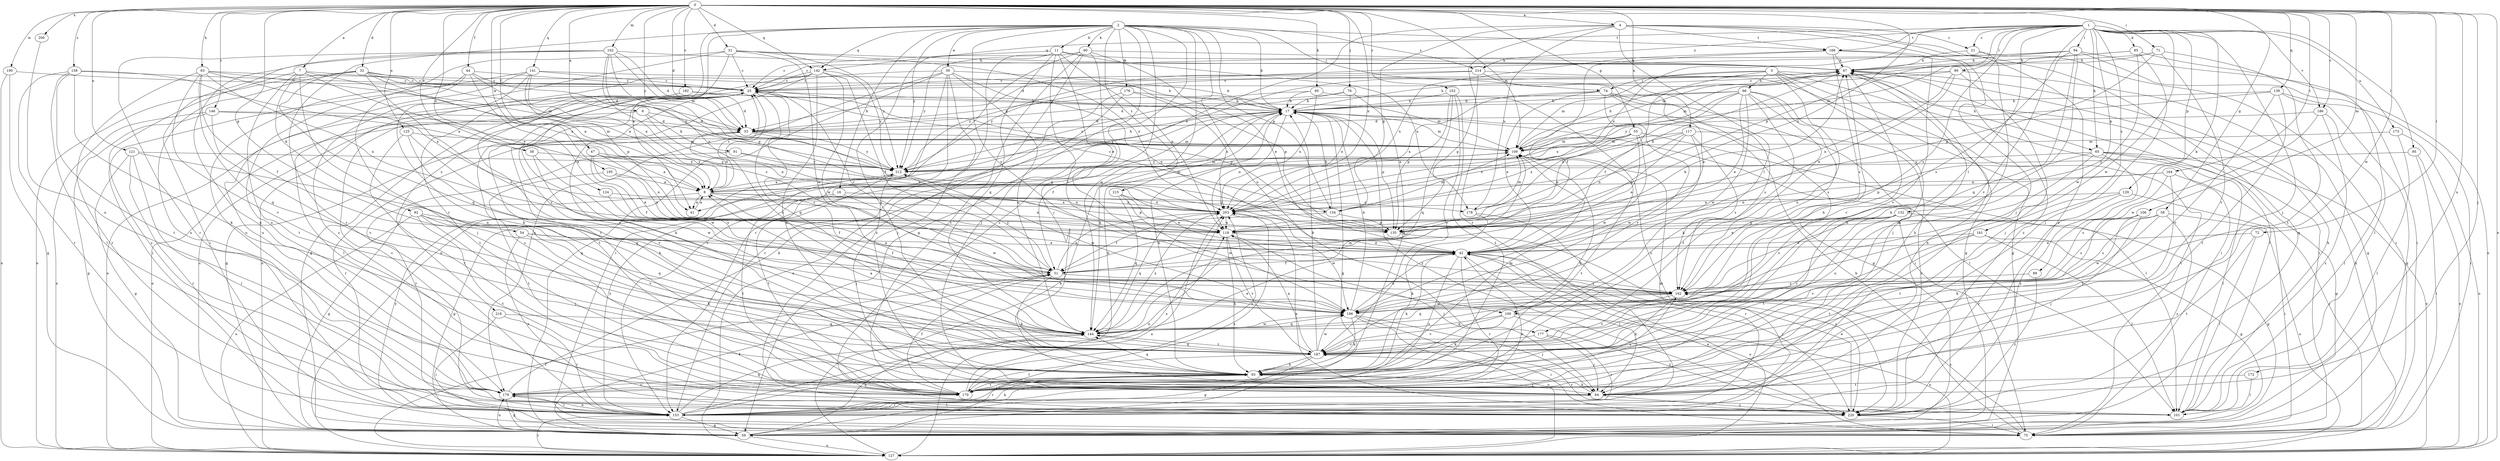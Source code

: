 strict digraph  {
0;
1;
2;
3;
4;
6;
7;
8;
11;
16;
17;
21;
25;
31;
32;
33;
38;
39;
41;
42;
44;
47;
51;
54;
55;
58;
59;
60;
63;
65;
66;
67;
71;
72;
74;
75;
76;
84;
85;
89;
90;
91;
92;
93;
94;
95;
99;
100;
101;
102;
106;
109;
117;
118;
121;
124;
125;
127;
129;
132;
134;
135;
139;
141;
142;
144;
146;
152;
153;
158;
161;
162;
164;
168;
170;
172;
173;
176;
177;
178;
179;
182;
186;
187;
190;
195;
196;
200;
203;
212;
214;
215;
216;
220;
0 -> 4  [label=a];
0 -> 6  [label=a];
0 -> 7  [label=a];
0 -> 31  [label=d];
0 -> 32  [label=d];
0 -> 33  [label=d];
0 -> 38  [label=e];
0 -> 44  [label=f];
0 -> 47  [label=f];
0 -> 54  [label=g];
0 -> 55  [label=g];
0 -> 58  [label=g];
0 -> 60  [label=h];
0 -> 63  [label=h];
0 -> 71  [label=i];
0 -> 72  [label=i];
0 -> 76  [label=j];
0 -> 84  [label=j];
0 -> 102  [label=m];
0 -> 106  [label=m];
0 -> 109  [label=m];
0 -> 117  [label=n];
0 -> 118  [label=n];
0 -> 121  [label=o];
0 -> 124  [label=o];
0 -> 125  [label=o];
0 -> 127  [label=o];
0 -> 139  [label=q];
0 -> 141  [label=q];
0 -> 142  [label=q];
0 -> 146  [label=r];
0 -> 152  [label=r];
0 -> 158  [label=s];
0 -> 164  [label=t];
0 -> 172  [label=u];
0 -> 182  [label=v];
0 -> 186  [label=v];
0 -> 190  [label=w];
0 -> 195  [label=w];
0 -> 196  [label=w];
0 -> 200  [label=x];
0 -> 203  [label=x];
0 -> 212  [label=y];
1 -> 21  [label=c];
1 -> 65  [label=h];
1 -> 84  [label=j];
1 -> 85  [label=k];
1 -> 89  [label=k];
1 -> 94  [label=l];
1 -> 95  [label=l];
1 -> 99  [label=l];
1 -> 100  [label=l];
1 -> 129  [label=p];
1 -> 132  [label=p];
1 -> 134  [label=p];
1 -> 142  [label=q];
1 -> 161  [label=s];
1 -> 162  [label=s];
1 -> 168  [label=t];
1 -> 173  [label=u];
1 -> 186  [label=v];
1 -> 187  [label=v];
1 -> 196  [label=w];
1 -> 203  [label=x];
1 -> 214  [label=z];
2 -> 11  [label=b];
2 -> 16  [label=b];
2 -> 17  [label=b];
2 -> 39  [label=e];
2 -> 41  [label=e];
2 -> 59  [label=g];
2 -> 74  [label=i];
2 -> 84  [label=j];
2 -> 90  [label=k];
2 -> 134  [label=p];
2 -> 142  [label=q];
2 -> 144  [label=q];
2 -> 153  [label=r];
2 -> 162  [label=s];
2 -> 168  [label=t];
2 -> 176  [label=u];
2 -> 177  [label=u];
2 -> 212  [label=y];
2 -> 214  [label=z];
2 -> 215  [label=z];
2 -> 216  [label=z];
2 -> 220  [label=z];
3 -> 51  [label=f];
3 -> 59  [label=g];
3 -> 65  [label=h];
3 -> 66  [label=h];
3 -> 74  [label=i];
3 -> 75  [label=i];
3 -> 84  [label=j];
3 -> 109  [label=m];
3 -> 177  [label=u];
4 -> 21  [label=c];
4 -> 41  [label=e];
4 -> 59  [label=g];
4 -> 84  [label=j];
4 -> 100  [label=l];
4 -> 134  [label=p];
4 -> 153  [label=r];
4 -> 168  [label=t];
4 -> 178  [label=u];
4 -> 220  [label=z];
6 -> 33  [label=d];
6 -> 91  [label=k];
6 -> 118  [label=n];
6 -> 127  [label=o];
7 -> 8  [label=a];
7 -> 25  [label=c];
7 -> 41  [label=e];
7 -> 75  [label=i];
7 -> 92  [label=k];
7 -> 170  [label=t];
7 -> 187  [label=v];
8 -> 25  [label=c];
8 -> 33  [label=d];
8 -> 41  [label=e];
8 -> 59  [label=g];
8 -> 67  [label=h];
8 -> 109  [label=m];
8 -> 118  [label=n];
8 -> 134  [label=p];
8 -> 135  [label=p];
8 -> 178  [label=u];
8 -> 203  [label=x];
11 -> 25  [label=c];
11 -> 42  [label=e];
11 -> 67  [label=h];
11 -> 100  [label=l];
11 -> 118  [label=n];
11 -> 144  [label=q];
11 -> 178  [label=u];
11 -> 187  [label=v];
11 -> 212  [label=y];
16 -> 59  [label=g];
16 -> 170  [label=t];
16 -> 196  [label=w];
16 -> 203  [label=x];
17 -> 33  [label=d];
17 -> 51  [label=f];
17 -> 59  [label=g];
17 -> 67  [label=h];
17 -> 101  [label=l];
17 -> 109  [label=m];
17 -> 118  [label=n];
17 -> 135  [label=p];
17 -> 144  [label=q];
17 -> 212  [label=y];
17 -> 220  [label=z];
21 -> 67  [label=h];
21 -> 75  [label=i];
21 -> 179  [label=u];
25 -> 17  [label=b];
25 -> 59  [label=g];
25 -> 93  [label=k];
25 -> 127  [label=o];
25 -> 135  [label=p];
25 -> 144  [label=q];
25 -> 170  [label=t];
31 -> 25  [label=c];
31 -> 67  [label=h];
31 -> 179  [label=u];
31 -> 187  [label=v];
31 -> 196  [label=w];
31 -> 203  [label=x];
31 -> 212  [label=y];
31 -> 220  [label=z];
32 -> 8  [label=a];
32 -> 17  [label=b];
32 -> 25  [label=c];
32 -> 33  [label=d];
32 -> 127  [label=o];
32 -> 144  [label=q];
32 -> 162  [label=s];
32 -> 179  [label=u];
33 -> 109  [label=m];
33 -> 135  [label=p];
33 -> 153  [label=r];
33 -> 196  [label=w];
33 -> 212  [label=y];
38 -> 162  [label=s];
38 -> 196  [label=w];
38 -> 212  [label=y];
39 -> 25  [label=c];
39 -> 42  [label=e];
39 -> 59  [label=g];
39 -> 75  [label=i];
39 -> 84  [label=j];
39 -> 135  [label=p];
39 -> 144  [label=q];
39 -> 153  [label=r];
39 -> 179  [label=u];
41 -> 8  [label=a];
42 -> 51  [label=f];
42 -> 84  [label=j];
42 -> 93  [label=k];
42 -> 127  [label=o];
42 -> 153  [label=r];
42 -> 179  [label=u];
42 -> 220  [label=z];
44 -> 8  [label=a];
44 -> 25  [label=c];
44 -> 42  [label=e];
44 -> 84  [label=j];
44 -> 179  [label=u];
44 -> 212  [label=y];
47 -> 8  [label=a];
47 -> 42  [label=e];
47 -> 51  [label=f];
47 -> 118  [label=n];
47 -> 212  [label=y];
51 -> 25  [label=c];
51 -> 67  [label=h];
51 -> 93  [label=k];
51 -> 162  [label=s];
51 -> 203  [label=x];
51 -> 212  [label=y];
54 -> 42  [label=e];
54 -> 51  [label=f];
54 -> 93  [label=k];
54 -> 220  [label=z];
55 -> 8  [label=a];
55 -> 42  [label=e];
55 -> 101  [label=l];
55 -> 109  [label=m];
55 -> 135  [label=p];
55 -> 196  [label=w];
55 -> 203  [label=x];
58 -> 93  [label=k];
58 -> 118  [label=n];
58 -> 127  [label=o];
58 -> 162  [label=s];
58 -> 220  [label=z];
59 -> 25  [label=c];
59 -> 51  [label=f];
59 -> 127  [label=o];
59 -> 144  [label=q];
59 -> 179  [label=u];
59 -> 203  [label=x];
60 -> 17  [label=b];
60 -> 203  [label=x];
60 -> 212  [label=y];
60 -> 220  [label=z];
63 -> 25  [label=c];
63 -> 51  [label=f];
63 -> 109  [label=m];
63 -> 118  [label=n];
63 -> 144  [label=q];
63 -> 153  [label=r];
63 -> 187  [label=v];
63 -> 203  [label=x];
65 -> 59  [label=g];
65 -> 101  [label=l];
65 -> 127  [label=o];
65 -> 135  [label=p];
65 -> 179  [label=u];
65 -> 212  [label=y];
65 -> 220  [label=z];
66 -> 17  [label=b];
66 -> 33  [label=d];
66 -> 42  [label=e];
66 -> 75  [label=i];
66 -> 93  [label=k];
66 -> 118  [label=n];
66 -> 162  [label=s];
66 -> 170  [label=t];
66 -> 196  [label=w];
66 -> 203  [label=x];
67 -> 25  [label=c];
67 -> 75  [label=i];
67 -> 101  [label=l];
67 -> 187  [label=v];
67 -> 212  [label=y];
71 -> 67  [label=h];
71 -> 109  [label=m];
71 -> 135  [label=p];
71 -> 170  [label=t];
71 -> 187  [label=v];
72 -> 42  [label=e];
72 -> 101  [label=l];
72 -> 170  [label=t];
74 -> 17  [label=b];
74 -> 42  [label=e];
74 -> 59  [label=g];
74 -> 75  [label=i];
74 -> 162  [label=s];
74 -> 187  [label=v];
74 -> 203  [label=x];
75 -> 17  [label=b];
75 -> 42  [label=e];
75 -> 162  [label=s];
75 -> 212  [label=y];
76 -> 17  [label=b];
76 -> 33  [label=d];
76 -> 93  [label=k];
76 -> 203  [label=x];
84 -> 67  [label=h];
84 -> 93  [label=k];
84 -> 153  [label=r];
84 -> 220  [label=z];
85 -> 67  [label=h];
85 -> 84  [label=j];
85 -> 101  [label=l];
85 -> 109  [label=m];
85 -> 196  [label=w];
89 -> 162  [label=s];
89 -> 220  [label=z];
90 -> 42  [label=e];
90 -> 67  [label=h];
90 -> 84  [label=j];
90 -> 127  [label=o];
90 -> 153  [label=r];
90 -> 170  [label=t];
90 -> 220  [label=z];
91 -> 153  [label=r];
91 -> 203  [label=x];
91 -> 212  [label=y];
92 -> 84  [label=j];
92 -> 118  [label=n];
92 -> 127  [label=o];
92 -> 144  [label=q];
92 -> 170  [label=t];
92 -> 187  [label=v];
93 -> 17  [label=b];
93 -> 84  [label=j];
93 -> 109  [label=m];
93 -> 144  [label=q];
93 -> 153  [label=r];
93 -> 170  [label=t];
93 -> 179  [label=u];
94 -> 25  [label=c];
94 -> 33  [label=d];
94 -> 67  [label=h];
94 -> 75  [label=i];
94 -> 93  [label=k];
94 -> 127  [label=o];
94 -> 144  [label=q];
94 -> 162  [label=s];
95 -> 75  [label=i];
95 -> 127  [label=o];
95 -> 212  [label=y];
99 -> 25  [label=c];
99 -> 42  [label=e];
99 -> 59  [label=g];
99 -> 84  [label=j];
99 -> 109  [label=m];
99 -> 118  [label=n];
100 -> 93  [label=k];
100 -> 127  [label=o];
100 -> 144  [label=q];
100 -> 187  [label=v];
100 -> 220  [label=z];
101 -> 67  [label=h];
101 -> 187  [label=v];
102 -> 33  [label=d];
102 -> 67  [label=h];
102 -> 75  [label=i];
102 -> 109  [label=m];
102 -> 118  [label=n];
102 -> 135  [label=p];
102 -> 153  [label=r];
102 -> 162  [label=s];
102 -> 179  [label=u];
106 -> 84  [label=j];
106 -> 118  [label=n];
106 -> 162  [label=s];
106 -> 196  [label=w];
109 -> 67  [label=h];
109 -> 93  [label=k];
109 -> 170  [label=t];
109 -> 212  [label=y];
117 -> 109  [label=m];
117 -> 118  [label=n];
117 -> 135  [label=p];
117 -> 162  [label=s];
117 -> 196  [label=w];
117 -> 203  [label=x];
117 -> 220  [label=z];
118 -> 42  [label=e];
118 -> 84  [label=j];
118 -> 93  [label=k];
118 -> 187  [label=v];
121 -> 59  [label=g];
121 -> 101  [label=l];
121 -> 144  [label=q];
121 -> 153  [label=r];
121 -> 212  [label=y];
124 -> 51  [label=f];
124 -> 203  [label=x];
125 -> 93  [label=k];
125 -> 109  [label=m];
125 -> 170  [label=t];
125 -> 187  [label=v];
127 -> 17  [label=b];
127 -> 51  [label=f];
127 -> 67  [label=h];
127 -> 153  [label=r];
127 -> 203  [label=x];
129 -> 75  [label=i];
129 -> 153  [label=r];
129 -> 170  [label=t];
129 -> 203  [label=x];
132 -> 42  [label=e];
132 -> 59  [label=g];
132 -> 135  [label=p];
132 -> 162  [label=s];
132 -> 170  [label=t];
132 -> 187  [label=v];
134 -> 17  [label=b];
134 -> 25  [label=c];
134 -> 51  [label=f];
134 -> 109  [label=m];
134 -> 135  [label=p];
135 -> 220  [label=z];
139 -> 17  [label=b];
139 -> 59  [label=g];
139 -> 75  [label=i];
139 -> 170  [label=t];
139 -> 187  [label=v];
139 -> 212  [label=y];
141 -> 8  [label=a];
141 -> 17  [label=b];
141 -> 25  [label=c];
141 -> 93  [label=k];
141 -> 135  [label=p];
141 -> 179  [label=u];
141 -> 220  [label=z];
142 -> 25  [label=c];
142 -> 51  [label=f];
142 -> 59  [label=g];
142 -> 93  [label=k];
142 -> 127  [label=o];
142 -> 170  [label=t];
142 -> 196  [label=w];
142 -> 212  [label=y];
144 -> 25  [label=c];
144 -> 42  [label=e];
144 -> 109  [label=m];
144 -> 187  [label=v];
144 -> 196  [label=w];
144 -> 203  [label=x];
146 -> 33  [label=d];
146 -> 59  [label=g];
146 -> 109  [label=m];
146 -> 127  [label=o];
146 -> 187  [label=v];
152 -> 17  [label=b];
152 -> 135  [label=p];
152 -> 144  [label=q];
152 -> 170  [label=t];
152 -> 187  [label=v];
153 -> 25  [label=c];
153 -> 42  [label=e];
153 -> 59  [label=g];
153 -> 67  [label=h];
153 -> 93  [label=k];
153 -> 109  [label=m];
153 -> 118  [label=n];
153 -> 144  [label=q];
153 -> 179  [label=u];
153 -> 203  [label=x];
153 -> 212  [label=y];
158 -> 8  [label=a];
158 -> 25  [label=c];
158 -> 93  [label=k];
158 -> 101  [label=l];
158 -> 153  [label=r];
158 -> 170  [label=t];
161 -> 42  [label=e];
161 -> 59  [label=g];
161 -> 101  [label=l];
161 -> 170  [label=t];
161 -> 187  [label=v];
162 -> 8  [label=a];
162 -> 93  [label=k];
162 -> 144  [label=q];
162 -> 187  [label=v];
162 -> 196  [label=w];
164 -> 8  [label=a];
164 -> 75  [label=i];
164 -> 118  [label=n];
164 -> 162  [label=s];
164 -> 170  [label=t];
168 -> 51  [label=f];
168 -> 67  [label=h];
168 -> 162  [label=s];
168 -> 187  [label=v];
168 -> 203  [label=x];
168 -> 220  [label=z];
170 -> 17  [label=b];
170 -> 25  [label=c];
170 -> 51  [label=f];
170 -> 162  [label=s];
170 -> 203  [label=x];
172 -> 101  [label=l];
172 -> 170  [label=t];
173 -> 101  [label=l];
173 -> 109  [label=m];
173 -> 127  [label=o];
176 -> 17  [label=b];
176 -> 127  [label=o];
176 -> 153  [label=r];
176 -> 203  [label=x];
177 -> 84  [label=j];
177 -> 153  [label=r];
177 -> 187  [label=v];
178 -> 67  [label=h];
178 -> 93  [label=k];
178 -> 109  [label=m];
178 -> 153  [label=r];
179 -> 17  [label=b];
179 -> 59  [label=g];
179 -> 101  [label=l];
179 -> 153  [label=r];
182 -> 17  [label=b];
182 -> 33  [label=d];
182 -> 101  [label=l];
182 -> 109  [label=m];
182 -> 170  [label=t];
182 -> 187  [label=v];
186 -> 33  [label=d];
186 -> 101  [label=l];
186 -> 196  [label=w];
186 -> 220  [label=z];
187 -> 8  [label=a];
187 -> 17  [label=b];
187 -> 59  [label=g];
187 -> 67  [label=h];
187 -> 93  [label=k];
187 -> 118  [label=n];
187 -> 144  [label=q];
187 -> 170  [label=t];
187 -> 196  [label=w];
190 -> 25  [label=c];
190 -> 59  [label=g];
190 -> 127  [label=o];
195 -> 8  [label=a];
195 -> 118  [label=n];
195 -> 170  [label=t];
196 -> 17  [label=b];
196 -> 25  [label=c];
196 -> 42  [label=e];
196 -> 75  [label=i];
196 -> 84  [label=j];
196 -> 93  [label=k];
196 -> 127  [label=o];
196 -> 144  [label=q];
200 -> 179  [label=u];
203 -> 118  [label=n];
203 -> 144  [label=q];
203 -> 196  [label=w];
212 -> 8  [label=a];
212 -> 84  [label=j];
212 -> 109  [label=m];
212 -> 170  [label=t];
212 -> 196  [label=w];
214 -> 25  [label=c];
214 -> 42  [label=e];
214 -> 59  [label=g];
214 -> 135  [label=p];
214 -> 212  [label=y];
215 -> 42  [label=e];
215 -> 144  [label=q];
215 -> 196  [label=w];
215 -> 203  [label=x];
216 -> 75  [label=i];
216 -> 144  [label=q];
216 -> 153  [label=r];
220 -> 42  [label=e];
220 -> 75  [label=i];
220 -> 203  [label=x];
}
